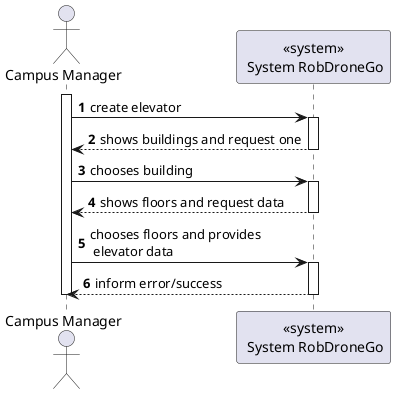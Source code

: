@startuml
autonumber

actor "Campus Manager" as usr

participant "<<system>>\n System RobDroneGo" as sys

activate usr
    usr -> sys : create elevator
    activate sys
        sys --> usr : shows buildings and request one
    deactivate sys

    usr -> sys : chooses building
    activate sys
        sys --> usr: shows floors and request data

    deactivate sys

    usr -> sys : chooses floors and provides\n elevator data
    activate sys
    sys --> usr : inform error/success
    deactivate sys
deactivate usr

@enduml

